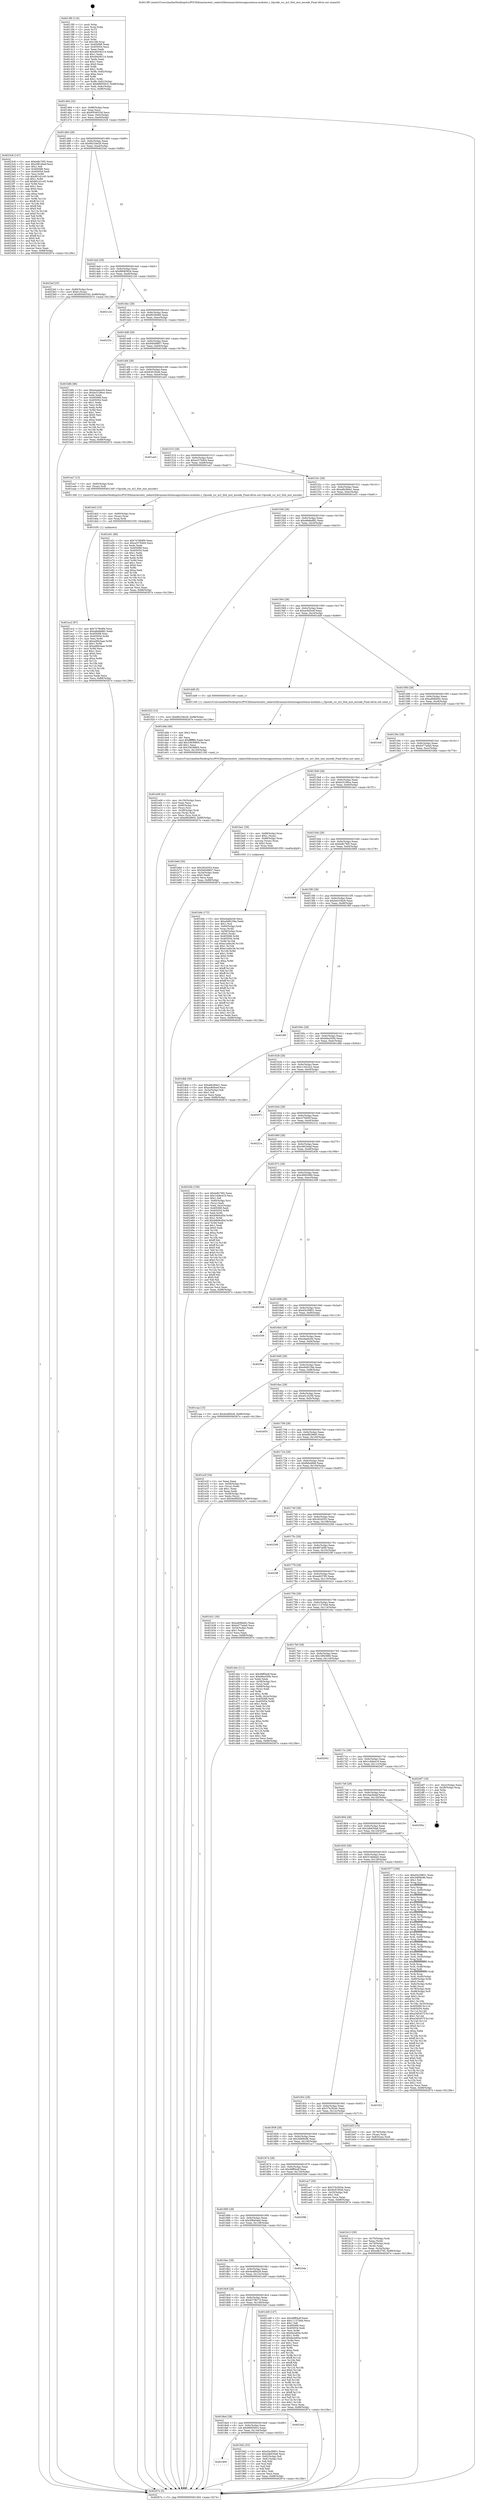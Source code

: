 digraph "0x4013f0" {
  label = "0x4013f0 (/mnt/c/Users/mathe/Desktop/tcc/POCII/binaries/extr_radare2librasmarchxtensagnuxtensa-modules.c_Opcode_rsr_m3_Slot_inst_encode_Final-ollvm.out::main(0))"
  labelloc = "t"
  node[shape=record]

  Entry [label="",width=0.3,height=0.3,shape=circle,fillcolor=black,style=filled]
  "0x401464" [label="{
     0x401464 [32]\l
     | [instrs]\l
     &nbsp;&nbsp;0x401464 \<+6\>: mov -0x88(%rbp),%eax\l
     &nbsp;&nbsp;0x40146a \<+2\>: mov %eax,%ecx\l
     &nbsp;&nbsp;0x40146c \<+6\>: sub $0x8504033d,%ecx\l
     &nbsp;&nbsp;0x401472 \<+6\>: mov %eax,-0x9c(%rbp)\l
     &nbsp;&nbsp;0x401478 \<+6\>: mov %ecx,-0xa0(%rbp)\l
     &nbsp;&nbsp;0x40147e \<+6\>: je 00000000004023c8 \<main+0xfd8\>\l
  }"]
  "0x4023c8" [label="{
     0x4023c8 [147]\l
     | [instrs]\l
     &nbsp;&nbsp;0x4023c8 \<+5\>: mov $0xbdfc76f2,%eax\l
     &nbsp;&nbsp;0x4023cd \<+5\>: mov $0xc681bbaf,%ecx\l
     &nbsp;&nbsp;0x4023d2 \<+2\>: mov $0x1,%dl\l
     &nbsp;&nbsp;0x4023d4 \<+7\>: mov 0x405068,%esi\l
     &nbsp;&nbsp;0x4023db \<+7\>: mov 0x405054,%edi\l
     &nbsp;&nbsp;0x4023e2 \<+3\>: mov %esi,%r8d\l
     &nbsp;&nbsp;0x4023e5 \<+7\>: sub $0x801d1c45,%r8d\l
     &nbsp;&nbsp;0x4023ec \<+4\>: sub $0x1,%r8d\l
     &nbsp;&nbsp;0x4023f0 \<+7\>: add $0x801d1c45,%r8d\l
     &nbsp;&nbsp;0x4023f7 \<+4\>: imul %r8d,%esi\l
     &nbsp;&nbsp;0x4023fb \<+3\>: and $0x1,%esi\l
     &nbsp;&nbsp;0x4023fe \<+3\>: cmp $0x0,%esi\l
     &nbsp;&nbsp;0x402401 \<+4\>: sete %r9b\l
     &nbsp;&nbsp;0x402405 \<+3\>: cmp $0xa,%edi\l
     &nbsp;&nbsp;0x402408 \<+4\>: setl %r10b\l
     &nbsp;&nbsp;0x40240c \<+3\>: mov %r9b,%r11b\l
     &nbsp;&nbsp;0x40240f \<+4\>: xor $0xff,%r11b\l
     &nbsp;&nbsp;0x402413 \<+3\>: mov %r10b,%bl\l
     &nbsp;&nbsp;0x402416 \<+3\>: xor $0xff,%bl\l
     &nbsp;&nbsp;0x402419 \<+3\>: xor $0x0,%dl\l
     &nbsp;&nbsp;0x40241c \<+3\>: mov %r11b,%r14b\l
     &nbsp;&nbsp;0x40241f \<+4\>: and $0x0,%r14b\l
     &nbsp;&nbsp;0x402423 \<+3\>: and %dl,%r9b\l
     &nbsp;&nbsp;0x402426 \<+3\>: mov %bl,%r15b\l
     &nbsp;&nbsp;0x402429 \<+4\>: and $0x0,%r15b\l
     &nbsp;&nbsp;0x40242d \<+3\>: and %dl,%r10b\l
     &nbsp;&nbsp;0x402430 \<+3\>: or %r9b,%r14b\l
     &nbsp;&nbsp;0x402433 \<+3\>: or %r10b,%r15b\l
     &nbsp;&nbsp;0x402436 \<+3\>: xor %r15b,%r14b\l
     &nbsp;&nbsp;0x402439 \<+3\>: or %bl,%r11b\l
     &nbsp;&nbsp;0x40243c \<+4\>: xor $0xff,%r11b\l
     &nbsp;&nbsp;0x402440 \<+3\>: or $0x0,%dl\l
     &nbsp;&nbsp;0x402443 \<+3\>: and %dl,%r11b\l
     &nbsp;&nbsp;0x402446 \<+3\>: or %r11b,%r14b\l
     &nbsp;&nbsp;0x402449 \<+4\>: test $0x1,%r14b\l
     &nbsp;&nbsp;0x40244d \<+3\>: cmovne %ecx,%eax\l
     &nbsp;&nbsp;0x402450 \<+6\>: mov %eax,-0x88(%rbp)\l
     &nbsp;&nbsp;0x402456 \<+5\>: jmp 000000000040267e \<main+0x128e\>\l
  }"]
  "0x401484" [label="{
     0x401484 [28]\l
     | [instrs]\l
     &nbsp;&nbsp;0x401484 \<+5\>: jmp 0000000000401489 \<main+0x99\>\l
     &nbsp;&nbsp;0x401489 \<+6\>: mov -0x9c(%rbp),%eax\l
     &nbsp;&nbsp;0x40148f \<+5\>: sub $0x86234e29,%eax\l
     &nbsp;&nbsp;0x401494 \<+6\>: mov %eax,-0xa4(%rbp)\l
     &nbsp;&nbsp;0x40149a \<+6\>: je 00000000004023af \<main+0xfbf\>\l
  }"]
  Exit [label="",width=0.3,height=0.3,shape=circle,fillcolor=black,style=filled,peripheries=2]
  "0x4023af" [label="{
     0x4023af [25]\l
     | [instrs]\l
     &nbsp;&nbsp;0x4023af \<+4\>: mov -0x80(%rbp),%rax\l
     &nbsp;&nbsp;0x4023b3 \<+6\>: movl $0x0,(%rax)\l
     &nbsp;&nbsp;0x4023b9 \<+10\>: movl $0x8504033d,-0x88(%rbp)\l
     &nbsp;&nbsp;0x4023c3 \<+5\>: jmp 000000000040267e \<main+0x128e\>\l
  }"]
  "0x4014a0" [label="{
     0x4014a0 [28]\l
     | [instrs]\l
     &nbsp;&nbsp;0x4014a0 \<+5\>: jmp 00000000004014a5 \<main+0xb5\>\l
     &nbsp;&nbsp;0x4014a5 \<+6\>: mov -0x9c(%rbp),%eax\l
     &nbsp;&nbsp;0x4014ab \<+5\>: sub $0x89083934,%eax\l
     &nbsp;&nbsp;0x4014b0 \<+6\>: mov %eax,-0xa8(%rbp)\l
     &nbsp;&nbsp;0x4014b6 \<+6\>: je 000000000040212d \<main+0xd3d\>\l
  }"]
  "0x401ec2" [label="{
     0x401ec2 [97]\l
     | [instrs]\l
     &nbsp;&nbsp;0x401ec2 \<+5\>: mov $0x7e76b9f4,%ecx\l
     &nbsp;&nbsp;0x401ec7 \<+5\>: mov $0xa8e8a882,%edx\l
     &nbsp;&nbsp;0x401ecc \<+7\>: mov 0x405068,%esi\l
     &nbsp;&nbsp;0x401ed3 \<+8\>: mov 0x405054,%r8d\l
     &nbsp;&nbsp;0x401edb \<+3\>: mov %esi,%r9d\l
     &nbsp;&nbsp;0x401ede \<+7\>: add $0xad6b3aae,%r9d\l
     &nbsp;&nbsp;0x401ee5 \<+4\>: sub $0x1,%r9d\l
     &nbsp;&nbsp;0x401ee9 \<+7\>: sub $0xad6b3aae,%r9d\l
     &nbsp;&nbsp;0x401ef0 \<+4\>: imul %r9d,%esi\l
     &nbsp;&nbsp;0x401ef4 \<+3\>: and $0x1,%esi\l
     &nbsp;&nbsp;0x401ef7 \<+3\>: cmp $0x0,%esi\l
     &nbsp;&nbsp;0x401efa \<+4\>: sete %r10b\l
     &nbsp;&nbsp;0x401efe \<+4\>: cmp $0xa,%r8d\l
     &nbsp;&nbsp;0x401f02 \<+4\>: setl %r11b\l
     &nbsp;&nbsp;0x401f06 \<+3\>: mov %r10b,%bl\l
     &nbsp;&nbsp;0x401f09 \<+3\>: and %r11b,%bl\l
     &nbsp;&nbsp;0x401f0c \<+3\>: xor %r11b,%r10b\l
     &nbsp;&nbsp;0x401f0f \<+3\>: or %r10b,%bl\l
     &nbsp;&nbsp;0x401f12 \<+3\>: test $0x1,%bl\l
     &nbsp;&nbsp;0x401f15 \<+3\>: cmovne %edx,%ecx\l
     &nbsp;&nbsp;0x401f18 \<+6\>: mov %ecx,-0x88(%rbp)\l
     &nbsp;&nbsp;0x401f1e \<+5\>: jmp 000000000040267e \<main+0x128e\>\l
  }"]
  "0x40212d" [label="{
     0x40212d\l
  }", style=dashed]
  "0x4014bc" [label="{
     0x4014bc [28]\l
     | [instrs]\l
     &nbsp;&nbsp;0x4014bc \<+5\>: jmp 00000000004014c1 \<main+0xd1\>\l
     &nbsp;&nbsp;0x4014c1 \<+6\>: mov -0x9c(%rbp),%eax\l
     &nbsp;&nbsp;0x4014c7 \<+5\>: sub $0x8fc58460,%eax\l
     &nbsp;&nbsp;0x4014cc \<+6\>: mov %eax,-0xac(%rbp)\l
     &nbsp;&nbsp;0x4014d2 \<+6\>: je 000000000040223c \<main+0xe4c\>\l
  }"]
  "0x401eb3" [label="{
     0x401eb3 [15]\l
     | [instrs]\l
     &nbsp;&nbsp;0x401eb3 \<+4\>: mov -0x60(%rbp),%rax\l
     &nbsp;&nbsp;0x401eb7 \<+3\>: mov (%rax),%rax\l
     &nbsp;&nbsp;0x401eba \<+3\>: mov %rax,%rdi\l
     &nbsp;&nbsp;0x401ebd \<+5\>: call 0000000000401030 \<free@plt\>\l
     | [calls]\l
     &nbsp;&nbsp;0x401030 \{1\} (unknown)\l
  }"]
  "0x40223c" [label="{
     0x40223c\l
  }", style=dashed]
  "0x4014d8" [label="{
     0x4014d8 [28]\l
     | [instrs]\l
     &nbsp;&nbsp;0x4014d8 \<+5\>: jmp 00000000004014dd \<main+0xed\>\l
     &nbsp;&nbsp;0x4014dd \<+6\>: mov -0x9c(%rbp),%eax\l
     &nbsp;&nbsp;0x4014e3 \<+5\>: sub $0x94048857,%eax\l
     &nbsp;&nbsp;0x4014e8 \<+6\>: mov %eax,-0xb0(%rbp)\l
     &nbsp;&nbsp;0x4014ee \<+6\>: je 0000000000401b8b \<main+0x79b\>\l
  }"]
  "0x401e06" [label="{
     0x401e06 [41]\l
     | [instrs]\l
     &nbsp;&nbsp;0x401e06 \<+6\>: mov -0x150(%rbp),%ecx\l
     &nbsp;&nbsp;0x401e0c \<+3\>: imul %eax,%ecx\l
     &nbsp;&nbsp;0x401e0f \<+4\>: mov -0x60(%rbp),%rsi\l
     &nbsp;&nbsp;0x401e13 \<+3\>: mov (%rsi),%rsi\l
     &nbsp;&nbsp;0x401e16 \<+4\>: mov -0x58(%rbp),%rdi\l
     &nbsp;&nbsp;0x401e1a \<+3\>: movslq (%rdi),%rdi\l
     &nbsp;&nbsp;0x401e1d \<+3\>: mov %ecx,(%rsi,%rdi,4)\l
     &nbsp;&nbsp;0x401e20 \<+10\>: movl $0xef929665,-0x88(%rbp)\l
     &nbsp;&nbsp;0x401e2a \<+5\>: jmp 000000000040267e \<main+0x128e\>\l
  }"]
  "0x401b8b" [label="{
     0x401b8b [86]\l
     | [instrs]\l
     &nbsp;&nbsp;0x401b8b \<+5\>: mov $0xe4aebc04,%eax\l
     &nbsp;&nbsp;0x401b90 \<+5\>: mov $0xbc5189ce,%ecx\l
     &nbsp;&nbsp;0x401b95 \<+2\>: xor %edx,%edx\l
     &nbsp;&nbsp;0x401b97 \<+7\>: mov 0x405068,%esi\l
     &nbsp;&nbsp;0x401b9e \<+7\>: mov 0x405054,%edi\l
     &nbsp;&nbsp;0x401ba5 \<+3\>: sub $0x1,%edx\l
     &nbsp;&nbsp;0x401ba8 \<+3\>: mov %esi,%r8d\l
     &nbsp;&nbsp;0x401bab \<+3\>: add %edx,%r8d\l
     &nbsp;&nbsp;0x401bae \<+4\>: imul %r8d,%esi\l
     &nbsp;&nbsp;0x401bb2 \<+3\>: and $0x1,%esi\l
     &nbsp;&nbsp;0x401bb5 \<+3\>: cmp $0x0,%esi\l
     &nbsp;&nbsp;0x401bb8 \<+4\>: sete %r9b\l
     &nbsp;&nbsp;0x401bbc \<+3\>: cmp $0xa,%edi\l
     &nbsp;&nbsp;0x401bbf \<+4\>: setl %r10b\l
     &nbsp;&nbsp;0x401bc3 \<+3\>: mov %r9b,%r11b\l
     &nbsp;&nbsp;0x401bc6 \<+3\>: and %r10b,%r11b\l
     &nbsp;&nbsp;0x401bc9 \<+3\>: xor %r10b,%r9b\l
     &nbsp;&nbsp;0x401bcc \<+3\>: or %r9b,%r11b\l
     &nbsp;&nbsp;0x401bcf \<+4\>: test $0x1,%r11b\l
     &nbsp;&nbsp;0x401bd3 \<+3\>: cmovne %ecx,%eax\l
     &nbsp;&nbsp;0x401bd6 \<+6\>: mov %eax,-0x88(%rbp)\l
     &nbsp;&nbsp;0x401bdc \<+5\>: jmp 000000000040267e \<main+0x128e\>\l
  }"]
  "0x4014f4" [label="{
     0x4014f4 [28]\l
     | [instrs]\l
     &nbsp;&nbsp;0x4014f4 \<+5\>: jmp 00000000004014f9 \<main+0x109\>\l
     &nbsp;&nbsp;0x4014f9 \<+6\>: mov -0x9c(%rbp),%eax\l
     &nbsp;&nbsp;0x4014ff \<+5\>: sub $0x9c8195e6,%eax\l
     &nbsp;&nbsp;0x401504 \<+6\>: mov %eax,-0xb4(%rbp)\l
     &nbsp;&nbsp;0x40150a \<+6\>: je 0000000000401ae5 \<main+0x6f5\>\l
  }"]
  "0x401dde" [label="{
     0x401dde [40]\l
     | [instrs]\l
     &nbsp;&nbsp;0x401dde \<+5\>: mov $0x2,%ecx\l
     &nbsp;&nbsp;0x401de3 \<+1\>: cltd\l
     &nbsp;&nbsp;0x401de4 \<+2\>: idiv %ecx\l
     &nbsp;&nbsp;0x401de6 \<+6\>: imul $0xfffffffe,%edx,%ecx\l
     &nbsp;&nbsp;0x401dec \<+6\>: add $0x33636805,%ecx\l
     &nbsp;&nbsp;0x401df2 \<+3\>: add $0x1,%ecx\l
     &nbsp;&nbsp;0x401df5 \<+6\>: sub $0x33636805,%ecx\l
     &nbsp;&nbsp;0x401dfb \<+6\>: mov %ecx,-0x150(%rbp)\l
     &nbsp;&nbsp;0x401e01 \<+5\>: call 0000000000401160 \<next_i\>\l
     | [calls]\l
     &nbsp;&nbsp;0x401160 \{1\} (/mnt/c/Users/mathe/Desktop/tcc/POCII/binaries/extr_radare2librasmarchxtensagnuxtensa-modules.c_Opcode_rsr_m3_Slot_inst_encode_Final-ollvm.out::next_i)\l
  }"]
  "0x401ae5" [label="{
     0x401ae5\l
  }", style=dashed]
  "0x401510" [label="{
     0x401510 [28]\l
     | [instrs]\l
     &nbsp;&nbsp;0x401510 \<+5\>: jmp 0000000000401515 \<main+0x125\>\l
     &nbsp;&nbsp;0x401515 \<+6\>: mov -0x9c(%rbp),%eax\l
     &nbsp;&nbsp;0x40151b \<+5\>: sub $0xa2576404,%eax\l
     &nbsp;&nbsp;0x401520 \<+6\>: mov %eax,-0xb8(%rbp)\l
     &nbsp;&nbsp;0x401526 \<+6\>: je 0000000000401ea7 \<main+0xab7\>\l
  }"]
  "0x401bfe" [label="{
     0x401bfe [172]\l
     | [instrs]\l
     &nbsp;&nbsp;0x401bfe \<+5\>: mov $0xe4aebc04,%ecx\l
     &nbsp;&nbsp;0x401c03 \<+5\>: mov $0xe9d9159a,%edx\l
     &nbsp;&nbsp;0x401c08 \<+3\>: mov $0x1,%sil\l
     &nbsp;&nbsp;0x401c0b \<+4\>: mov -0x60(%rbp),%rdi\l
     &nbsp;&nbsp;0x401c0f \<+3\>: mov %rax,(%rdi)\l
     &nbsp;&nbsp;0x401c12 \<+4\>: mov -0x58(%rbp),%rax\l
     &nbsp;&nbsp;0x401c16 \<+6\>: movl $0x0,(%rax)\l
     &nbsp;&nbsp;0x401c1c \<+8\>: mov 0x405068,%r8d\l
     &nbsp;&nbsp;0x401c24 \<+8\>: mov 0x405054,%r9d\l
     &nbsp;&nbsp;0x401c2c \<+3\>: mov %r8d,%r10d\l
     &nbsp;&nbsp;0x401c2f \<+7\>: sub $0xe1a4bc36,%r10d\l
     &nbsp;&nbsp;0x401c36 \<+4\>: sub $0x1,%r10d\l
     &nbsp;&nbsp;0x401c3a \<+7\>: add $0xe1a4bc36,%r10d\l
     &nbsp;&nbsp;0x401c41 \<+4\>: imul %r10d,%r8d\l
     &nbsp;&nbsp;0x401c45 \<+4\>: and $0x1,%r8d\l
     &nbsp;&nbsp;0x401c49 \<+4\>: cmp $0x0,%r8d\l
     &nbsp;&nbsp;0x401c4d \<+4\>: sete %r11b\l
     &nbsp;&nbsp;0x401c51 \<+4\>: cmp $0xa,%r9d\l
     &nbsp;&nbsp;0x401c55 \<+3\>: setl %bl\l
     &nbsp;&nbsp;0x401c58 \<+3\>: mov %r11b,%r14b\l
     &nbsp;&nbsp;0x401c5b \<+4\>: xor $0xff,%r14b\l
     &nbsp;&nbsp;0x401c5f \<+3\>: mov %bl,%r15b\l
     &nbsp;&nbsp;0x401c62 \<+4\>: xor $0xff,%r15b\l
     &nbsp;&nbsp;0x401c66 \<+4\>: xor $0x1,%sil\l
     &nbsp;&nbsp;0x401c6a \<+3\>: mov %r14b,%r12b\l
     &nbsp;&nbsp;0x401c6d \<+4\>: and $0xff,%r12b\l
     &nbsp;&nbsp;0x401c71 \<+3\>: and %sil,%r11b\l
     &nbsp;&nbsp;0x401c74 \<+3\>: mov %r15b,%r13b\l
     &nbsp;&nbsp;0x401c77 \<+4\>: and $0xff,%r13b\l
     &nbsp;&nbsp;0x401c7b \<+3\>: and %sil,%bl\l
     &nbsp;&nbsp;0x401c7e \<+3\>: or %r11b,%r12b\l
     &nbsp;&nbsp;0x401c81 \<+3\>: or %bl,%r13b\l
     &nbsp;&nbsp;0x401c84 \<+3\>: xor %r13b,%r12b\l
     &nbsp;&nbsp;0x401c87 \<+3\>: or %r15b,%r14b\l
     &nbsp;&nbsp;0x401c8a \<+4\>: xor $0xff,%r14b\l
     &nbsp;&nbsp;0x401c8e \<+4\>: or $0x1,%sil\l
     &nbsp;&nbsp;0x401c92 \<+3\>: and %sil,%r14b\l
     &nbsp;&nbsp;0x401c95 \<+3\>: or %r14b,%r12b\l
     &nbsp;&nbsp;0x401c98 \<+4\>: test $0x1,%r12b\l
     &nbsp;&nbsp;0x401c9c \<+3\>: cmovne %edx,%ecx\l
     &nbsp;&nbsp;0x401c9f \<+6\>: mov %ecx,-0x88(%rbp)\l
     &nbsp;&nbsp;0x401ca5 \<+5\>: jmp 000000000040267e \<main+0x128e\>\l
  }"]
  "0x401ea7" [label="{
     0x401ea7 [12]\l
     | [instrs]\l
     &nbsp;&nbsp;0x401ea7 \<+4\>: mov -0x60(%rbp),%rax\l
     &nbsp;&nbsp;0x401eab \<+3\>: mov (%rax),%rdi\l
     &nbsp;&nbsp;0x401eae \<+5\>: call 00000000004013d0 \<Opcode_rsr_m3_Slot_inst_encode\>\l
     | [calls]\l
     &nbsp;&nbsp;0x4013d0 \{1\} (/mnt/c/Users/mathe/Desktop/tcc/POCII/binaries/extr_radare2librasmarchxtensagnuxtensa-modules.c_Opcode_rsr_m3_Slot_inst_encode_Final-ollvm.out::Opcode_rsr_m3_Slot_inst_encode)\l
  }"]
  "0x40152c" [label="{
     0x40152c [28]\l
     | [instrs]\l
     &nbsp;&nbsp;0x40152c \<+5\>: jmp 0000000000401531 \<main+0x141\>\l
     &nbsp;&nbsp;0x401531 \<+6\>: mov -0x9c(%rbp),%eax\l
     &nbsp;&nbsp;0x401537 \<+5\>: sub $0xa6b384e1,%eax\l
     &nbsp;&nbsp;0x40153c \<+6\>: mov %eax,-0xbc(%rbp)\l
     &nbsp;&nbsp;0x401542 \<+6\>: je 0000000000401e51 \<main+0xa61\>\l
  }"]
  "0x401b13" [label="{
     0x401b13 [30]\l
     | [instrs]\l
     &nbsp;&nbsp;0x401b13 \<+4\>: mov -0x70(%rbp),%rdi\l
     &nbsp;&nbsp;0x401b17 \<+2\>: mov %eax,(%rdi)\l
     &nbsp;&nbsp;0x401b19 \<+4\>: mov -0x70(%rbp),%rdi\l
     &nbsp;&nbsp;0x401b1d \<+2\>: mov (%rdi),%eax\l
     &nbsp;&nbsp;0x401b1f \<+3\>: mov %eax,-0x34(%rbp)\l
     &nbsp;&nbsp;0x401b22 \<+10\>: movl $0xed63795,-0x88(%rbp)\l
     &nbsp;&nbsp;0x401b2c \<+5\>: jmp 000000000040267e \<main+0x128e\>\l
  }"]
  "0x401e51" [label="{
     0x401e51 [86]\l
     | [instrs]\l
     &nbsp;&nbsp;0x401e51 \<+5\>: mov $0x7e76b9f4,%eax\l
     &nbsp;&nbsp;0x401e56 \<+5\>: mov $0xa2576404,%ecx\l
     &nbsp;&nbsp;0x401e5b \<+2\>: xor %edx,%edx\l
     &nbsp;&nbsp;0x401e5d \<+7\>: mov 0x405068,%esi\l
     &nbsp;&nbsp;0x401e64 \<+7\>: mov 0x405054,%edi\l
     &nbsp;&nbsp;0x401e6b \<+3\>: sub $0x1,%edx\l
     &nbsp;&nbsp;0x401e6e \<+3\>: mov %esi,%r8d\l
     &nbsp;&nbsp;0x401e71 \<+3\>: add %edx,%r8d\l
     &nbsp;&nbsp;0x401e74 \<+4\>: imul %r8d,%esi\l
     &nbsp;&nbsp;0x401e78 \<+3\>: and $0x1,%esi\l
     &nbsp;&nbsp;0x401e7b \<+3\>: cmp $0x0,%esi\l
     &nbsp;&nbsp;0x401e7e \<+4\>: sete %r9b\l
     &nbsp;&nbsp;0x401e82 \<+3\>: cmp $0xa,%edi\l
     &nbsp;&nbsp;0x401e85 \<+4\>: setl %r10b\l
     &nbsp;&nbsp;0x401e89 \<+3\>: mov %r9b,%r11b\l
     &nbsp;&nbsp;0x401e8c \<+3\>: and %r10b,%r11b\l
     &nbsp;&nbsp;0x401e8f \<+3\>: xor %r10b,%r9b\l
     &nbsp;&nbsp;0x401e92 \<+3\>: or %r9b,%r11b\l
     &nbsp;&nbsp;0x401e95 \<+4\>: test $0x1,%r11b\l
     &nbsp;&nbsp;0x401e99 \<+3\>: cmovne %ecx,%eax\l
     &nbsp;&nbsp;0x401e9c \<+6\>: mov %eax,-0x88(%rbp)\l
     &nbsp;&nbsp;0x401ea2 \<+5\>: jmp 000000000040267e \<main+0x128e\>\l
  }"]
  "0x401548" [label="{
     0x401548 [28]\l
     | [instrs]\l
     &nbsp;&nbsp;0x401548 \<+5\>: jmp 000000000040154d \<main+0x15d\>\l
     &nbsp;&nbsp;0x40154d \<+6\>: mov -0x9c(%rbp),%eax\l
     &nbsp;&nbsp;0x401553 \<+5\>: sub $0xa8e8a882,%eax\l
     &nbsp;&nbsp;0x401558 \<+6\>: mov %eax,-0xc0(%rbp)\l
     &nbsp;&nbsp;0x40155e \<+6\>: je 0000000000401f23 \<main+0xb33\>\l
  }"]
  "0x4013f0" [label="{
     0x4013f0 [116]\l
     | [instrs]\l
     &nbsp;&nbsp;0x4013f0 \<+1\>: push %rbp\l
     &nbsp;&nbsp;0x4013f1 \<+3\>: mov %rsp,%rbp\l
     &nbsp;&nbsp;0x4013f4 \<+2\>: push %r15\l
     &nbsp;&nbsp;0x4013f6 \<+2\>: push %r14\l
     &nbsp;&nbsp;0x4013f8 \<+2\>: push %r13\l
     &nbsp;&nbsp;0x4013fa \<+2\>: push %r12\l
     &nbsp;&nbsp;0x4013fc \<+1\>: push %rbx\l
     &nbsp;&nbsp;0x4013fd \<+7\>: sub $0x168,%rsp\l
     &nbsp;&nbsp;0x401404 \<+7\>: mov 0x405068,%eax\l
     &nbsp;&nbsp;0x40140b \<+7\>: mov 0x405054,%ecx\l
     &nbsp;&nbsp;0x401412 \<+2\>: mov %eax,%edx\l
     &nbsp;&nbsp;0x401414 \<+6\>: add $0x49436214,%edx\l
     &nbsp;&nbsp;0x40141a \<+3\>: sub $0x1,%edx\l
     &nbsp;&nbsp;0x40141d \<+6\>: sub $0x49436214,%edx\l
     &nbsp;&nbsp;0x401423 \<+3\>: imul %edx,%eax\l
     &nbsp;&nbsp;0x401426 \<+3\>: and $0x1,%eax\l
     &nbsp;&nbsp;0x401429 \<+3\>: cmp $0x0,%eax\l
     &nbsp;&nbsp;0x40142c \<+4\>: sete %r8b\l
     &nbsp;&nbsp;0x401430 \<+4\>: and $0x1,%r8b\l
     &nbsp;&nbsp;0x401434 \<+7\>: mov %r8b,-0x82(%rbp)\l
     &nbsp;&nbsp;0x40143b \<+3\>: cmp $0xa,%ecx\l
     &nbsp;&nbsp;0x40143e \<+4\>: setl %r8b\l
     &nbsp;&nbsp;0x401442 \<+4\>: and $0x1,%r8b\l
     &nbsp;&nbsp;0x401446 \<+7\>: mov %r8b,-0x81(%rbp)\l
     &nbsp;&nbsp;0x40144d \<+10\>: movl $0x689500c5,-0x88(%rbp)\l
     &nbsp;&nbsp;0x401457 \<+6\>: mov %edi,-0x8c(%rbp)\l
     &nbsp;&nbsp;0x40145d \<+7\>: mov %rsi,-0x98(%rbp)\l
  }"]
  "0x401f23" [label="{
     0x401f23 [15]\l
     | [instrs]\l
     &nbsp;&nbsp;0x401f23 \<+10\>: movl $0x86234e29,-0x88(%rbp)\l
     &nbsp;&nbsp;0x401f2d \<+5\>: jmp 000000000040267e \<main+0x128e\>\l
  }"]
  "0x401564" [label="{
     0x401564 [28]\l
     | [instrs]\l
     &nbsp;&nbsp;0x401564 \<+5\>: jmp 0000000000401569 \<main+0x179\>\l
     &nbsp;&nbsp;0x401569 \<+6\>: mov -0x9c(%rbp),%eax\l
     &nbsp;&nbsp;0x40156f \<+5\>: sub $0xac8d5eef,%eax\l
     &nbsp;&nbsp;0x401574 \<+6\>: mov %eax,-0xc4(%rbp)\l
     &nbsp;&nbsp;0x40157a \<+6\>: je 0000000000401dd9 \<main+0x9e9\>\l
  }"]
  "0x40267e" [label="{
     0x40267e [5]\l
     | [instrs]\l
     &nbsp;&nbsp;0x40267e \<+5\>: jmp 0000000000401464 \<main+0x74\>\l
  }"]
  "0x401dd9" [label="{
     0x401dd9 [5]\l
     | [instrs]\l
     &nbsp;&nbsp;0x401dd9 \<+5\>: call 0000000000401160 \<next_i\>\l
     | [calls]\l
     &nbsp;&nbsp;0x401160 \{1\} (/mnt/c/Users/mathe/Desktop/tcc/POCII/binaries/extr_radare2librasmarchxtensagnuxtensa-modules.c_Opcode_rsr_m3_Slot_inst_encode_Final-ollvm.out::next_i)\l
  }"]
  "0x401580" [label="{
     0x401580 [28]\l
     | [instrs]\l
     &nbsp;&nbsp;0x401580 \<+5\>: jmp 0000000000401585 \<main+0x195\>\l
     &nbsp;&nbsp;0x401585 \<+6\>: mov -0x9c(%rbp),%eax\l
     &nbsp;&nbsp;0x40158b \<+5\>: sub $0xad06bb0c,%eax\l
     &nbsp;&nbsp;0x401590 \<+6\>: mov %eax,-0xc8(%rbp)\l
     &nbsp;&nbsp;0x401596 \<+6\>: je 0000000000401b4f \<main+0x75f\>\l
  }"]
  "0x401900" [label="{
     0x401900\l
  }", style=dashed]
  "0x401b4f" [label="{
     0x401b4f\l
  }", style=dashed]
  "0x40159c" [label="{
     0x40159c [28]\l
     | [instrs]\l
     &nbsp;&nbsp;0x40159c \<+5\>: jmp 00000000004015a1 \<main+0x1b1\>\l
     &nbsp;&nbsp;0x4015a1 \<+6\>: mov -0x9c(%rbp),%eax\l
     &nbsp;&nbsp;0x4015a7 \<+5\>: sub $0xb477ada5,%eax\l
     &nbsp;&nbsp;0x4015ac \<+6\>: mov %eax,-0xcc(%rbp)\l
     &nbsp;&nbsp;0x4015b2 \<+6\>: je 0000000000401b6d \<main+0x77d\>\l
  }"]
  "0x401942" [label="{
     0x401942 [53]\l
     | [instrs]\l
     &nbsp;&nbsp;0x401942 \<+5\>: mov $0xd3e39851,%eax\l
     &nbsp;&nbsp;0x401947 \<+5\>: mov $0x2db630a8,%ecx\l
     &nbsp;&nbsp;0x40194c \<+6\>: mov -0x82(%rbp),%dl\l
     &nbsp;&nbsp;0x401952 \<+7\>: mov -0x81(%rbp),%sil\l
     &nbsp;&nbsp;0x401959 \<+3\>: mov %dl,%dil\l
     &nbsp;&nbsp;0x40195c \<+3\>: and %sil,%dil\l
     &nbsp;&nbsp;0x40195f \<+3\>: xor %sil,%dl\l
     &nbsp;&nbsp;0x401962 \<+3\>: or %dl,%dil\l
     &nbsp;&nbsp;0x401965 \<+4\>: test $0x1,%dil\l
     &nbsp;&nbsp;0x401969 \<+3\>: cmovne %ecx,%eax\l
     &nbsp;&nbsp;0x40196c \<+6\>: mov %eax,-0x88(%rbp)\l
     &nbsp;&nbsp;0x401972 \<+5\>: jmp 000000000040267e \<main+0x128e\>\l
  }"]
  "0x401b6d" [label="{
     0x401b6d [30]\l
     | [instrs]\l
     &nbsp;&nbsp;0x401b6d \<+5\>: mov $0x262d353,%eax\l
     &nbsp;&nbsp;0x401b72 \<+5\>: mov $0x94048857,%ecx\l
     &nbsp;&nbsp;0x401b77 \<+3\>: mov -0x34(%rbp),%edx\l
     &nbsp;&nbsp;0x401b7a \<+3\>: cmp $0x0,%edx\l
     &nbsp;&nbsp;0x401b7d \<+3\>: cmove %ecx,%eax\l
     &nbsp;&nbsp;0x401b80 \<+6\>: mov %eax,-0x88(%rbp)\l
     &nbsp;&nbsp;0x401b86 \<+5\>: jmp 000000000040267e \<main+0x128e\>\l
  }"]
  "0x4015b8" [label="{
     0x4015b8 [28]\l
     | [instrs]\l
     &nbsp;&nbsp;0x4015b8 \<+5\>: jmp 00000000004015bd \<main+0x1cd\>\l
     &nbsp;&nbsp;0x4015bd \<+6\>: mov -0x9c(%rbp),%eax\l
     &nbsp;&nbsp;0x4015c3 \<+5\>: sub $0xbc5189ce,%eax\l
     &nbsp;&nbsp;0x4015c8 \<+6\>: mov %eax,-0xd0(%rbp)\l
     &nbsp;&nbsp;0x4015ce \<+6\>: je 0000000000401be1 \<main+0x7f1\>\l
  }"]
  "0x4018e4" [label="{
     0x4018e4 [28]\l
     | [instrs]\l
     &nbsp;&nbsp;0x4018e4 \<+5\>: jmp 00000000004018e9 \<main+0x4f9\>\l
     &nbsp;&nbsp;0x4018e9 \<+6\>: mov -0x9c(%rbp),%eax\l
     &nbsp;&nbsp;0x4018ef \<+5\>: sub $0x689500c5,%eax\l
     &nbsp;&nbsp;0x4018f4 \<+6\>: mov %eax,-0x144(%rbp)\l
     &nbsp;&nbsp;0x4018fa \<+6\>: je 0000000000401942 \<main+0x552\>\l
  }"]
  "0x401be1" [label="{
     0x401be1 [29]\l
     | [instrs]\l
     &nbsp;&nbsp;0x401be1 \<+4\>: mov -0x68(%rbp),%rax\l
     &nbsp;&nbsp;0x401be5 \<+6\>: movl $0x1,(%rax)\l
     &nbsp;&nbsp;0x401beb \<+4\>: mov -0x68(%rbp),%rax\l
     &nbsp;&nbsp;0x401bef \<+3\>: movslq (%rax),%rax\l
     &nbsp;&nbsp;0x401bf2 \<+4\>: shl $0x2,%rax\l
     &nbsp;&nbsp;0x401bf6 \<+3\>: mov %rax,%rdi\l
     &nbsp;&nbsp;0x401bf9 \<+5\>: call 0000000000401050 \<malloc@plt\>\l
     | [calls]\l
     &nbsp;&nbsp;0x401050 \{1\} (unknown)\l
  }"]
  "0x4015d4" [label="{
     0x4015d4 [28]\l
     | [instrs]\l
     &nbsp;&nbsp;0x4015d4 \<+5\>: jmp 00000000004015d9 \<main+0x1e9\>\l
     &nbsp;&nbsp;0x4015d9 \<+6\>: mov -0x9c(%rbp),%eax\l
     &nbsp;&nbsp;0x4015df \<+5\>: sub $0xbdfc76f2,%eax\l
     &nbsp;&nbsp;0x4015e4 \<+6\>: mov %eax,-0xd4(%rbp)\l
     &nbsp;&nbsp;0x4015ea \<+6\>: je 0000000000402669 \<main+0x1279\>\l
  }"]
  "0x4023a0" [label="{
     0x4023a0\l
  }", style=dashed]
  "0x402669" [label="{
     0x402669\l
  }", style=dashed]
  "0x4015f0" [label="{
     0x4015f0 [28]\l
     | [instrs]\l
     &nbsp;&nbsp;0x4015f0 \<+5\>: jmp 00000000004015f5 \<main+0x205\>\l
     &nbsp;&nbsp;0x4015f5 \<+6\>: mov -0x9c(%rbp),%eax\l
     &nbsp;&nbsp;0x4015fb \<+5\>: sub $0xbe010bc6,%eax\l
     &nbsp;&nbsp;0x401600 \<+6\>: mov %eax,-0xd8(%rbp)\l
     &nbsp;&nbsp;0x401606 \<+6\>: je 0000000000401f6f \<main+0xb7f\>\l
  }"]
  "0x4018c8" [label="{
     0x4018c8 [28]\l
     | [instrs]\l
     &nbsp;&nbsp;0x4018c8 \<+5\>: jmp 00000000004018cd \<main+0x4dd\>\l
     &nbsp;&nbsp;0x4018cd \<+6\>: mov -0x9c(%rbp),%eax\l
     &nbsp;&nbsp;0x4018d3 \<+5\>: sub $0x6279b71f,%eax\l
     &nbsp;&nbsp;0x4018d8 \<+6\>: mov %eax,-0x140(%rbp)\l
     &nbsp;&nbsp;0x4018de \<+6\>: je 00000000004023a0 \<main+0xfb0\>\l
  }"]
  "0x401f6f" [label="{
     0x401f6f\l
  }", style=dashed]
  "0x40160c" [label="{
     0x40160c [28]\l
     | [instrs]\l
     &nbsp;&nbsp;0x40160c \<+5\>: jmp 0000000000401611 \<main+0x221\>\l
     &nbsp;&nbsp;0x401611 \<+6\>: mov -0x9c(%rbp),%eax\l
     &nbsp;&nbsp;0x401617 \<+5\>: sub $0xbfea350b,%eax\l
     &nbsp;&nbsp;0x40161c \<+6\>: mov %eax,-0xdc(%rbp)\l
     &nbsp;&nbsp;0x401622 \<+6\>: je 0000000000401dbb \<main+0x9cb\>\l
  }"]
  "0x401cb9" [label="{
     0x401cb9 [147]\l
     | [instrs]\l
     &nbsp;&nbsp;0x401cb9 \<+5\>: mov $0x48ff3e4f,%eax\l
     &nbsp;&nbsp;0x401cbe \<+5\>: mov $0x11137bdd,%ecx\l
     &nbsp;&nbsp;0x401cc3 \<+2\>: mov $0x1,%dl\l
     &nbsp;&nbsp;0x401cc5 \<+7\>: mov 0x405068,%esi\l
     &nbsp;&nbsp;0x401ccc \<+7\>: mov 0x405054,%edi\l
     &nbsp;&nbsp;0x401cd3 \<+3\>: mov %esi,%r8d\l
     &nbsp;&nbsp;0x401cd6 \<+7\>: sub $0x6e2e83a,%r8d\l
     &nbsp;&nbsp;0x401cdd \<+4\>: sub $0x1,%r8d\l
     &nbsp;&nbsp;0x401ce1 \<+7\>: add $0x6e2e83a,%r8d\l
     &nbsp;&nbsp;0x401ce8 \<+4\>: imul %r8d,%esi\l
     &nbsp;&nbsp;0x401cec \<+3\>: and $0x1,%esi\l
     &nbsp;&nbsp;0x401cef \<+3\>: cmp $0x0,%esi\l
     &nbsp;&nbsp;0x401cf2 \<+4\>: sete %r9b\l
     &nbsp;&nbsp;0x401cf6 \<+3\>: cmp $0xa,%edi\l
     &nbsp;&nbsp;0x401cf9 \<+4\>: setl %r10b\l
     &nbsp;&nbsp;0x401cfd \<+3\>: mov %r9b,%r11b\l
     &nbsp;&nbsp;0x401d00 \<+4\>: xor $0xff,%r11b\l
     &nbsp;&nbsp;0x401d04 \<+3\>: mov %r10b,%bl\l
     &nbsp;&nbsp;0x401d07 \<+3\>: xor $0xff,%bl\l
     &nbsp;&nbsp;0x401d0a \<+3\>: xor $0x0,%dl\l
     &nbsp;&nbsp;0x401d0d \<+3\>: mov %r11b,%r14b\l
     &nbsp;&nbsp;0x401d10 \<+4\>: and $0x0,%r14b\l
     &nbsp;&nbsp;0x401d14 \<+3\>: and %dl,%r9b\l
     &nbsp;&nbsp;0x401d17 \<+3\>: mov %bl,%r15b\l
     &nbsp;&nbsp;0x401d1a \<+4\>: and $0x0,%r15b\l
     &nbsp;&nbsp;0x401d1e \<+3\>: and %dl,%r10b\l
     &nbsp;&nbsp;0x401d21 \<+3\>: or %r9b,%r14b\l
     &nbsp;&nbsp;0x401d24 \<+3\>: or %r10b,%r15b\l
     &nbsp;&nbsp;0x401d27 \<+3\>: xor %r15b,%r14b\l
     &nbsp;&nbsp;0x401d2a \<+3\>: or %bl,%r11b\l
     &nbsp;&nbsp;0x401d2d \<+4\>: xor $0xff,%r11b\l
     &nbsp;&nbsp;0x401d31 \<+3\>: or $0x0,%dl\l
     &nbsp;&nbsp;0x401d34 \<+3\>: and %dl,%r11b\l
     &nbsp;&nbsp;0x401d37 \<+3\>: or %r11b,%r14b\l
     &nbsp;&nbsp;0x401d3a \<+4\>: test $0x1,%r14b\l
     &nbsp;&nbsp;0x401d3e \<+3\>: cmovne %ecx,%eax\l
     &nbsp;&nbsp;0x401d41 \<+6\>: mov %eax,-0x88(%rbp)\l
     &nbsp;&nbsp;0x401d47 \<+5\>: jmp 000000000040267e \<main+0x128e\>\l
  }"]
  "0x401dbb" [label="{
     0x401dbb [30]\l
     | [instrs]\l
     &nbsp;&nbsp;0x401dbb \<+5\>: mov $0xa6b384e1,%eax\l
     &nbsp;&nbsp;0x401dc0 \<+5\>: mov $0xac8d5eef,%ecx\l
     &nbsp;&nbsp;0x401dc5 \<+3\>: mov -0x2e(%rbp),%dl\l
     &nbsp;&nbsp;0x401dc8 \<+3\>: test $0x1,%dl\l
     &nbsp;&nbsp;0x401dcb \<+3\>: cmovne %ecx,%eax\l
     &nbsp;&nbsp;0x401dce \<+6\>: mov %eax,-0x88(%rbp)\l
     &nbsp;&nbsp;0x401dd4 \<+5\>: jmp 000000000040267e \<main+0x128e\>\l
  }"]
  "0x401628" [label="{
     0x401628 [28]\l
     | [instrs]\l
     &nbsp;&nbsp;0x401628 \<+5\>: jmp 000000000040162d \<main+0x23d\>\l
     &nbsp;&nbsp;0x40162d \<+6\>: mov -0x9c(%rbp),%eax\l
     &nbsp;&nbsp;0x401633 \<+5\>: sub $0xc13422e2,%eax\l
     &nbsp;&nbsp;0x401638 \<+6\>: mov %eax,-0xe0(%rbp)\l
     &nbsp;&nbsp;0x40163e \<+6\>: je 000000000040207c \<main+0xc8c\>\l
  }"]
  "0x4018ac" [label="{
     0x4018ac [28]\l
     | [instrs]\l
     &nbsp;&nbsp;0x4018ac \<+5\>: jmp 00000000004018b1 \<main+0x4c1\>\l
     &nbsp;&nbsp;0x4018b1 \<+6\>: mov -0x9c(%rbp),%eax\l
     &nbsp;&nbsp;0x4018b7 \<+5\>: sub $0x4e4f0d28,%eax\l
     &nbsp;&nbsp;0x4018bc \<+6\>: mov %eax,-0x13c(%rbp)\l
     &nbsp;&nbsp;0x4018c2 \<+6\>: je 0000000000401cb9 \<main+0x8c9\>\l
  }"]
  "0x40207c" [label="{
     0x40207c\l
  }", style=dashed]
  "0x401644" [label="{
     0x401644 [28]\l
     | [instrs]\l
     &nbsp;&nbsp;0x401644 \<+5\>: jmp 0000000000401649 \<main+0x259\>\l
     &nbsp;&nbsp;0x401649 \<+6\>: mov -0x9c(%rbp),%eax\l
     &nbsp;&nbsp;0x40164f \<+5\>: sub $0xc5794f2f,%eax\l
     &nbsp;&nbsp;0x401654 \<+6\>: mov %eax,-0xe4(%rbp)\l
     &nbsp;&nbsp;0x40165a \<+6\>: je 000000000040221a \<main+0xe2a\>\l
  }"]
  "0x4025da" [label="{
     0x4025da\l
  }", style=dashed]
  "0x40221a" [label="{
     0x40221a\l
  }", style=dashed]
  "0x401660" [label="{
     0x401660 [28]\l
     | [instrs]\l
     &nbsp;&nbsp;0x401660 \<+5\>: jmp 0000000000401665 \<main+0x275\>\l
     &nbsp;&nbsp;0x401665 \<+6\>: mov -0x9c(%rbp),%eax\l
     &nbsp;&nbsp;0x40166b \<+5\>: sub $0xc681bbaf,%eax\l
     &nbsp;&nbsp;0x401670 \<+6\>: mov %eax,-0xe8(%rbp)\l
     &nbsp;&nbsp;0x401676 \<+6\>: je 000000000040245b \<main+0x106b\>\l
  }"]
  "0x401890" [label="{
     0x401890 [28]\l
     | [instrs]\l
     &nbsp;&nbsp;0x401890 \<+5\>: jmp 0000000000401895 \<main+0x4a5\>\l
     &nbsp;&nbsp;0x401895 \<+6\>: mov -0x9c(%rbp),%eax\l
     &nbsp;&nbsp;0x40189b \<+5\>: sub $0x49fa04ed,%eax\l
     &nbsp;&nbsp;0x4018a0 \<+6\>: mov %eax,-0x138(%rbp)\l
     &nbsp;&nbsp;0x4018a6 \<+6\>: je 00000000004025da \<main+0x11ea\>\l
  }"]
  "0x40245b" [label="{
     0x40245b [156]\l
     | [instrs]\l
     &nbsp;&nbsp;0x40245b \<+5\>: mov $0xbdfc76f2,%eax\l
     &nbsp;&nbsp;0x402460 \<+5\>: mov $0x1cb9e419,%ecx\l
     &nbsp;&nbsp;0x402465 \<+2\>: mov $0x1,%dl\l
     &nbsp;&nbsp;0x402467 \<+4\>: mov -0x80(%rbp),%rsi\l
     &nbsp;&nbsp;0x40246b \<+2\>: mov (%rsi),%edi\l
     &nbsp;&nbsp;0x40246d \<+3\>: mov %edi,-0x2c(%rbp)\l
     &nbsp;&nbsp;0x402470 \<+7\>: mov 0x405068,%edi\l
     &nbsp;&nbsp;0x402477 \<+8\>: mov 0x405054,%r8d\l
     &nbsp;&nbsp;0x40247f \<+3\>: mov %edi,%r9d\l
     &nbsp;&nbsp;0x402482 \<+7\>: sub $0xb9b9cd5d,%r9d\l
     &nbsp;&nbsp;0x402489 \<+4\>: sub $0x1,%r9d\l
     &nbsp;&nbsp;0x40248d \<+7\>: add $0xb9b9cd5d,%r9d\l
     &nbsp;&nbsp;0x402494 \<+4\>: imul %r9d,%edi\l
     &nbsp;&nbsp;0x402498 \<+3\>: and $0x1,%edi\l
     &nbsp;&nbsp;0x40249b \<+3\>: cmp $0x0,%edi\l
     &nbsp;&nbsp;0x40249e \<+4\>: sete %r10b\l
     &nbsp;&nbsp;0x4024a2 \<+4\>: cmp $0xa,%r8d\l
     &nbsp;&nbsp;0x4024a6 \<+4\>: setl %r11b\l
     &nbsp;&nbsp;0x4024aa \<+3\>: mov %r10b,%bl\l
     &nbsp;&nbsp;0x4024ad \<+3\>: xor $0xff,%bl\l
     &nbsp;&nbsp;0x4024b0 \<+3\>: mov %r11b,%r14b\l
     &nbsp;&nbsp;0x4024b3 \<+4\>: xor $0xff,%r14b\l
     &nbsp;&nbsp;0x4024b7 \<+3\>: xor $0x0,%dl\l
     &nbsp;&nbsp;0x4024ba \<+3\>: mov %bl,%r15b\l
     &nbsp;&nbsp;0x4024bd \<+4\>: and $0x0,%r15b\l
     &nbsp;&nbsp;0x4024c1 \<+3\>: and %dl,%r10b\l
     &nbsp;&nbsp;0x4024c4 \<+3\>: mov %r14b,%r12b\l
     &nbsp;&nbsp;0x4024c7 \<+4\>: and $0x0,%r12b\l
     &nbsp;&nbsp;0x4024cb \<+3\>: and %dl,%r11b\l
     &nbsp;&nbsp;0x4024ce \<+3\>: or %r10b,%r15b\l
     &nbsp;&nbsp;0x4024d1 \<+3\>: or %r11b,%r12b\l
     &nbsp;&nbsp;0x4024d4 \<+3\>: xor %r12b,%r15b\l
     &nbsp;&nbsp;0x4024d7 \<+3\>: or %r14b,%bl\l
     &nbsp;&nbsp;0x4024da \<+3\>: xor $0xff,%bl\l
     &nbsp;&nbsp;0x4024dd \<+3\>: or $0x0,%dl\l
     &nbsp;&nbsp;0x4024e0 \<+2\>: and %dl,%bl\l
     &nbsp;&nbsp;0x4024e2 \<+3\>: or %bl,%r15b\l
     &nbsp;&nbsp;0x4024e5 \<+4\>: test $0x1,%r15b\l
     &nbsp;&nbsp;0x4024e9 \<+3\>: cmovne %ecx,%eax\l
     &nbsp;&nbsp;0x4024ec \<+6\>: mov %eax,-0x88(%rbp)\l
     &nbsp;&nbsp;0x4024f2 \<+5\>: jmp 000000000040267e \<main+0x128e\>\l
  }"]
  "0x40167c" [label="{
     0x40167c [28]\l
     | [instrs]\l
     &nbsp;&nbsp;0x40167c \<+5\>: jmp 0000000000401681 \<main+0x291\>\l
     &nbsp;&nbsp;0x401681 \<+6\>: mov -0x9c(%rbp),%eax\l
     &nbsp;&nbsp;0x401687 \<+5\>: sub $0xc899208d,%eax\l
     &nbsp;&nbsp;0x40168c \<+6\>: mov %eax,-0xec(%rbp)\l
     &nbsp;&nbsp;0x401692 \<+6\>: je 0000000000402308 \<main+0xf18\>\l
  }"]
  "0x40258b" [label="{
     0x40258b\l
  }", style=dashed]
  "0x402308" [label="{
     0x402308\l
  }", style=dashed]
  "0x401698" [label="{
     0x401698 [28]\l
     | [instrs]\l
     &nbsp;&nbsp;0x401698 \<+5\>: jmp 000000000040169d \<main+0x2ad\>\l
     &nbsp;&nbsp;0x40169d \<+6\>: mov -0x9c(%rbp),%eax\l
     &nbsp;&nbsp;0x4016a3 \<+5\>: sub $0xd3e39851,%eax\l
     &nbsp;&nbsp;0x4016a8 \<+6\>: mov %eax,-0xf0(%rbp)\l
     &nbsp;&nbsp;0x4016ae \<+6\>: je 0000000000402509 \<main+0x1119\>\l
  }"]
  "0x401874" [label="{
     0x401874 [28]\l
     | [instrs]\l
     &nbsp;&nbsp;0x401874 \<+5\>: jmp 0000000000401879 \<main+0x489\>\l
     &nbsp;&nbsp;0x401879 \<+6\>: mov -0x9c(%rbp),%eax\l
     &nbsp;&nbsp;0x40187f \<+5\>: sub $0x48ff3e4f,%eax\l
     &nbsp;&nbsp;0x401884 \<+6\>: mov %eax,-0x134(%rbp)\l
     &nbsp;&nbsp;0x40188a \<+6\>: je 000000000040258b \<main+0x119b\>\l
  }"]
  "0x402509" [label="{
     0x402509\l
  }", style=dashed]
  "0x4016b4" [label="{
     0x4016b4 [28]\l
     | [instrs]\l
     &nbsp;&nbsp;0x4016b4 \<+5\>: jmp 00000000004016b9 \<main+0x2c9\>\l
     &nbsp;&nbsp;0x4016b9 \<+6\>: mov -0x9c(%rbp),%eax\l
     &nbsp;&nbsp;0x4016bf \<+5\>: sub $0xe4aebc04,%eax\l
     &nbsp;&nbsp;0x4016c4 \<+6\>: mov %eax,-0xf4(%rbp)\l
     &nbsp;&nbsp;0x4016ca \<+6\>: je 000000000040254e \<main+0x115e\>\l
  }"]
  "0x401ac7" [label="{
     0x401ac7 [30]\l
     | [instrs]\l
     &nbsp;&nbsp;0x401ac7 \<+5\>: mov $0x37b292dc,%eax\l
     &nbsp;&nbsp;0x401acc \<+5\>: mov $0x9c8195e6,%ecx\l
     &nbsp;&nbsp;0x401ad1 \<+3\>: mov -0x35(%rbp),%dl\l
     &nbsp;&nbsp;0x401ad4 \<+3\>: test $0x1,%dl\l
     &nbsp;&nbsp;0x401ad7 \<+3\>: cmovne %ecx,%eax\l
     &nbsp;&nbsp;0x401ada \<+6\>: mov %eax,-0x88(%rbp)\l
     &nbsp;&nbsp;0x401ae0 \<+5\>: jmp 000000000040267e \<main+0x128e\>\l
  }"]
  "0x40254e" [label="{
     0x40254e\l
  }", style=dashed]
  "0x4016d0" [label="{
     0x4016d0 [28]\l
     | [instrs]\l
     &nbsp;&nbsp;0x4016d0 \<+5\>: jmp 00000000004016d5 \<main+0x2e5\>\l
     &nbsp;&nbsp;0x4016d5 \<+6\>: mov -0x9c(%rbp),%eax\l
     &nbsp;&nbsp;0x4016db \<+5\>: sub $0xe9d9159a,%eax\l
     &nbsp;&nbsp;0x4016e0 \<+6\>: mov %eax,-0xf8(%rbp)\l
     &nbsp;&nbsp;0x4016e6 \<+6\>: je 0000000000401caa \<main+0x8ba\>\l
  }"]
  "0x401858" [label="{
     0x401858 [28]\l
     | [instrs]\l
     &nbsp;&nbsp;0x401858 \<+5\>: jmp 000000000040185d \<main+0x46d\>\l
     &nbsp;&nbsp;0x40185d \<+6\>: mov -0x9c(%rbp),%eax\l
     &nbsp;&nbsp;0x401863 \<+5\>: sub $0x3d90fc86,%eax\l
     &nbsp;&nbsp;0x401868 \<+6\>: mov %eax,-0x130(%rbp)\l
     &nbsp;&nbsp;0x40186e \<+6\>: je 0000000000401ac7 \<main+0x6d7\>\l
  }"]
  "0x401caa" [label="{
     0x401caa [15]\l
     | [instrs]\l
     &nbsp;&nbsp;0x401caa \<+10\>: movl $0x4e4f0d28,-0x88(%rbp)\l
     &nbsp;&nbsp;0x401cb4 \<+5\>: jmp 000000000040267e \<main+0x128e\>\l
  }"]
  "0x4016ec" [label="{
     0x4016ec [28]\l
     | [instrs]\l
     &nbsp;&nbsp;0x4016ec \<+5\>: jmp 00000000004016f1 \<main+0x301\>\l
     &nbsp;&nbsp;0x4016f1 \<+6\>: mov -0x9c(%rbp),%eax\l
     &nbsp;&nbsp;0x4016f7 \<+5\>: sub $0xef1c5258,%eax\l
     &nbsp;&nbsp;0x4016fc \<+6\>: mov %eax,-0xfc(%rbp)\l
     &nbsp;&nbsp;0x401702 \<+6\>: je 0000000000402655 \<main+0x1265\>\l
  }"]
  "0x401b03" [label="{
     0x401b03 [16]\l
     | [instrs]\l
     &nbsp;&nbsp;0x401b03 \<+4\>: mov -0x78(%rbp),%rax\l
     &nbsp;&nbsp;0x401b07 \<+3\>: mov (%rax),%rax\l
     &nbsp;&nbsp;0x401b0a \<+4\>: mov 0x8(%rax),%rdi\l
     &nbsp;&nbsp;0x401b0e \<+5\>: call 0000000000401060 \<atoi@plt\>\l
     | [calls]\l
     &nbsp;&nbsp;0x401060 \{1\} (unknown)\l
  }"]
  "0x402655" [label="{
     0x402655\l
  }", style=dashed]
  "0x401708" [label="{
     0x401708 [28]\l
     | [instrs]\l
     &nbsp;&nbsp;0x401708 \<+5\>: jmp 000000000040170d \<main+0x31d\>\l
     &nbsp;&nbsp;0x40170d \<+6\>: mov -0x9c(%rbp),%eax\l
     &nbsp;&nbsp;0x401713 \<+5\>: sub $0xef929665,%eax\l
     &nbsp;&nbsp;0x401718 \<+6\>: mov %eax,-0x100(%rbp)\l
     &nbsp;&nbsp;0x40171e \<+6\>: je 0000000000401e2f \<main+0xa3f\>\l
  }"]
  "0x40183c" [label="{
     0x40183c [28]\l
     | [instrs]\l
     &nbsp;&nbsp;0x40183c \<+5\>: jmp 0000000000401841 \<main+0x451\>\l
     &nbsp;&nbsp;0x401841 \<+6\>: mov -0x9c(%rbp),%eax\l
     &nbsp;&nbsp;0x401847 \<+5\>: sub $0x37b292dc,%eax\l
     &nbsp;&nbsp;0x40184c \<+6\>: mov %eax,-0x12c(%rbp)\l
     &nbsp;&nbsp;0x401852 \<+6\>: je 0000000000401b03 \<main+0x713\>\l
  }"]
  "0x401e2f" [label="{
     0x401e2f [34]\l
     | [instrs]\l
     &nbsp;&nbsp;0x401e2f \<+2\>: xor %eax,%eax\l
     &nbsp;&nbsp;0x401e31 \<+4\>: mov -0x58(%rbp),%rcx\l
     &nbsp;&nbsp;0x401e35 \<+2\>: mov (%rcx),%edx\l
     &nbsp;&nbsp;0x401e37 \<+3\>: sub $0x1,%eax\l
     &nbsp;&nbsp;0x401e3a \<+2\>: sub %eax,%edx\l
     &nbsp;&nbsp;0x401e3c \<+4\>: mov -0x58(%rbp),%rcx\l
     &nbsp;&nbsp;0x401e40 \<+2\>: mov %edx,(%rcx)\l
     &nbsp;&nbsp;0x401e42 \<+10\>: movl $0x4e4f0d28,-0x88(%rbp)\l
     &nbsp;&nbsp;0x401e4c \<+5\>: jmp 000000000040267e \<main+0x128e\>\l
  }"]
  "0x401724" [label="{
     0x401724 [28]\l
     | [instrs]\l
     &nbsp;&nbsp;0x401724 \<+5\>: jmp 0000000000401729 \<main+0x339\>\l
     &nbsp;&nbsp;0x401729 \<+6\>: mov -0x9c(%rbp),%eax\l
     &nbsp;&nbsp;0x40172f \<+5\>: sub $0xfbfa489d,%eax\l
     &nbsp;&nbsp;0x401734 \<+6\>: mov %eax,-0x104(%rbp)\l
     &nbsp;&nbsp;0x40173a \<+6\>: je 0000000000402275 \<main+0xe85\>\l
  }"]
  "0x401f32" [label="{
     0x401f32\l
  }", style=dashed]
  "0x402275" [label="{
     0x402275\l
  }", style=dashed]
  "0x401740" [label="{
     0x401740 [28]\l
     | [instrs]\l
     &nbsp;&nbsp;0x401740 \<+5\>: jmp 0000000000401745 \<main+0x355\>\l
     &nbsp;&nbsp;0x401745 \<+6\>: mov -0x9c(%rbp),%eax\l
     &nbsp;&nbsp;0x40174b \<+5\>: sub $0x262d353,%eax\l
     &nbsp;&nbsp;0x401750 \<+6\>: mov %eax,-0x108(%rbp)\l
     &nbsp;&nbsp;0x401756 \<+6\>: je 0000000000402266 \<main+0xe76\>\l
  }"]
  "0x401820" [label="{
     0x401820 [28]\l
     | [instrs]\l
     &nbsp;&nbsp;0x401820 \<+5\>: jmp 0000000000401825 \<main+0x435\>\l
     &nbsp;&nbsp;0x401825 \<+6\>: mov -0x9c(%rbp),%eax\l
     &nbsp;&nbsp;0x40182b \<+5\>: sub $0x314bbba5,%eax\l
     &nbsp;&nbsp;0x401830 \<+6\>: mov %eax,-0x128(%rbp)\l
     &nbsp;&nbsp;0x401836 \<+6\>: je 0000000000401f32 \<main+0xb42\>\l
  }"]
  "0x402266" [label="{
     0x402266\l
  }", style=dashed]
  "0x40175c" [label="{
     0x40175c [28]\l
     | [instrs]\l
     &nbsp;&nbsp;0x40175c \<+5\>: jmp 0000000000401761 \<main+0x371\>\l
     &nbsp;&nbsp;0x401761 \<+6\>: mov -0x9c(%rbp),%eax\l
     &nbsp;&nbsp;0x401767 \<+5\>: sub $0x897afd9,%eax\l
     &nbsp;&nbsp;0x40176c \<+6\>: mov %eax,-0x10c(%rbp)\l
     &nbsp;&nbsp;0x401772 \<+6\>: je 00000000004025ff \<main+0x120f\>\l
  }"]
  "0x401977" [label="{
     0x401977 [336]\l
     | [instrs]\l
     &nbsp;&nbsp;0x401977 \<+5\>: mov $0xd3e39851,%eax\l
     &nbsp;&nbsp;0x40197c \<+5\>: mov $0x3d90fc86,%ecx\l
     &nbsp;&nbsp;0x401981 \<+2\>: mov $0x1,%dl\l
     &nbsp;&nbsp;0x401983 \<+3\>: mov %rsp,%rsi\l
     &nbsp;&nbsp;0x401986 \<+4\>: add $0xfffffffffffffff0,%rsi\l
     &nbsp;&nbsp;0x40198a \<+3\>: mov %rsi,%rsp\l
     &nbsp;&nbsp;0x40198d \<+4\>: mov %rsi,-0x80(%rbp)\l
     &nbsp;&nbsp;0x401991 \<+3\>: mov %rsp,%rsi\l
     &nbsp;&nbsp;0x401994 \<+4\>: add $0xfffffffffffffff0,%rsi\l
     &nbsp;&nbsp;0x401998 \<+3\>: mov %rsi,%rsp\l
     &nbsp;&nbsp;0x40199b \<+3\>: mov %rsp,%rdi\l
     &nbsp;&nbsp;0x40199e \<+4\>: add $0xfffffffffffffff0,%rdi\l
     &nbsp;&nbsp;0x4019a2 \<+3\>: mov %rdi,%rsp\l
     &nbsp;&nbsp;0x4019a5 \<+4\>: mov %rdi,-0x78(%rbp)\l
     &nbsp;&nbsp;0x4019a9 \<+3\>: mov %rsp,%rdi\l
     &nbsp;&nbsp;0x4019ac \<+4\>: add $0xfffffffffffffff0,%rdi\l
     &nbsp;&nbsp;0x4019b0 \<+3\>: mov %rdi,%rsp\l
     &nbsp;&nbsp;0x4019b3 \<+4\>: mov %rdi,-0x70(%rbp)\l
     &nbsp;&nbsp;0x4019b7 \<+3\>: mov %rsp,%rdi\l
     &nbsp;&nbsp;0x4019ba \<+4\>: add $0xfffffffffffffff0,%rdi\l
     &nbsp;&nbsp;0x4019be \<+3\>: mov %rdi,%rsp\l
     &nbsp;&nbsp;0x4019c1 \<+4\>: mov %rdi,-0x68(%rbp)\l
     &nbsp;&nbsp;0x4019c5 \<+3\>: mov %rsp,%rdi\l
     &nbsp;&nbsp;0x4019c8 \<+4\>: add $0xfffffffffffffff0,%rdi\l
     &nbsp;&nbsp;0x4019cc \<+3\>: mov %rdi,%rsp\l
     &nbsp;&nbsp;0x4019cf \<+4\>: mov %rdi,-0x60(%rbp)\l
     &nbsp;&nbsp;0x4019d3 \<+3\>: mov %rsp,%rdi\l
     &nbsp;&nbsp;0x4019d6 \<+4\>: add $0xfffffffffffffff0,%rdi\l
     &nbsp;&nbsp;0x4019da \<+3\>: mov %rdi,%rsp\l
     &nbsp;&nbsp;0x4019dd \<+4\>: mov %rdi,-0x58(%rbp)\l
     &nbsp;&nbsp;0x4019e1 \<+3\>: mov %rsp,%rdi\l
     &nbsp;&nbsp;0x4019e4 \<+4\>: add $0xfffffffffffffff0,%rdi\l
     &nbsp;&nbsp;0x4019e8 \<+3\>: mov %rdi,%rsp\l
     &nbsp;&nbsp;0x4019eb \<+4\>: mov %rdi,-0x50(%rbp)\l
     &nbsp;&nbsp;0x4019ef \<+3\>: mov %rsp,%rdi\l
     &nbsp;&nbsp;0x4019f2 \<+4\>: add $0xfffffffffffffff0,%rdi\l
     &nbsp;&nbsp;0x4019f6 \<+3\>: mov %rdi,%rsp\l
     &nbsp;&nbsp;0x4019f9 \<+4\>: mov %rdi,-0x48(%rbp)\l
     &nbsp;&nbsp;0x4019fd \<+3\>: mov %rsp,%rdi\l
     &nbsp;&nbsp;0x401a00 \<+4\>: add $0xfffffffffffffff0,%rdi\l
     &nbsp;&nbsp;0x401a04 \<+3\>: mov %rdi,%rsp\l
     &nbsp;&nbsp;0x401a07 \<+4\>: mov %rdi,-0x40(%rbp)\l
     &nbsp;&nbsp;0x401a0b \<+4\>: mov -0x80(%rbp),%rdi\l
     &nbsp;&nbsp;0x401a0f \<+6\>: movl $0x0,(%rdi)\l
     &nbsp;&nbsp;0x401a15 \<+7\>: mov -0x8c(%rbp),%r8d\l
     &nbsp;&nbsp;0x401a1c \<+3\>: mov %r8d,(%rsi)\l
     &nbsp;&nbsp;0x401a1f \<+4\>: mov -0x78(%rbp),%rdi\l
     &nbsp;&nbsp;0x401a23 \<+7\>: mov -0x98(%rbp),%r9\l
     &nbsp;&nbsp;0x401a2a \<+3\>: mov %r9,(%rdi)\l
     &nbsp;&nbsp;0x401a2d \<+3\>: cmpl $0x2,(%rsi)\l
     &nbsp;&nbsp;0x401a30 \<+4\>: setne %r10b\l
     &nbsp;&nbsp;0x401a34 \<+4\>: and $0x1,%r10b\l
     &nbsp;&nbsp;0x401a38 \<+4\>: mov %r10b,-0x35(%rbp)\l
     &nbsp;&nbsp;0x401a3c \<+8\>: mov 0x405068,%r11d\l
     &nbsp;&nbsp;0x401a44 \<+7\>: mov 0x405054,%ebx\l
     &nbsp;&nbsp;0x401a4b \<+3\>: mov %r11d,%r14d\l
     &nbsp;&nbsp;0x401a4e \<+7\>: add $0xa3d5457f,%r14d\l
     &nbsp;&nbsp;0x401a55 \<+4\>: sub $0x1,%r14d\l
     &nbsp;&nbsp;0x401a59 \<+7\>: sub $0xa3d5457f,%r14d\l
     &nbsp;&nbsp;0x401a60 \<+4\>: imul %r14d,%r11d\l
     &nbsp;&nbsp;0x401a64 \<+4\>: and $0x1,%r11d\l
     &nbsp;&nbsp;0x401a68 \<+4\>: cmp $0x0,%r11d\l
     &nbsp;&nbsp;0x401a6c \<+4\>: sete %r10b\l
     &nbsp;&nbsp;0x401a70 \<+3\>: cmp $0xa,%ebx\l
     &nbsp;&nbsp;0x401a73 \<+4\>: setl %r15b\l
     &nbsp;&nbsp;0x401a77 \<+3\>: mov %r10b,%r12b\l
     &nbsp;&nbsp;0x401a7a \<+4\>: xor $0xff,%r12b\l
     &nbsp;&nbsp;0x401a7e \<+3\>: mov %r15b,%r13b\l
     &nbsp;&nbsp;0x401a81 \<+4\>: xor $0xff,%r13b\l
     &nbsp;&nbsp;0x401a85 \<+3\>: xor $0x0,%dl\l
     &nbsp;&nbsp;0x401a88 \<+3\>: mov %r12b,%sil\l
     &nbsp;&nbsp;0x401a8b \<+4\>: and $0x0,%sil\l
     &nbsp;&nbsp;0x401a8f \<+3\>: and %dl,%r10b\l
     &nbsp;&nbsp;0x401a92 \<+3\>: mov %r13b,%dil\l
     &nbsp;&nbsp;0x401a95 \<+4\>: and $0x0,%dil\l
     &nbsp;&nbsp;0x401a99 \<+3\>: and %dl,%r15b\l
     &nbsp;&nbsp;0x401a9c \<+3\>: or %r10b,%sil\l
     &nbsp;&nbsp;0x401a9f \<+3\>: or %r15b,%dil\l
     &nbsp;&nbsp;0x401aa2 \<+3\>: xor %dil,%sil\l
     &nbsp;&nbsp;0x401aa5 \<+3\>: or %r13b,%r12b\l
     &nbsp;&nbsp;0x401aa8 \<+4\>: xor $0xff,%r12b\l
     &nbsp;&nbsp;0x401aac \<+3\>: or $0x0,%dl\l
     &nbsp;&nbsp;0x401aaf \<+3\>: and %dl,%r12b\l
     &nbsp;&nbsp;0x401ab2 \<+3\>: or %r12b,%sil\l
     &nbsp;&nbsp;0x401ab5 \<+4\>: test $0x1,%sil\l
     &nbsp;&nbsp;0x401ab9 \<+3\>: cmovne %ecx,%eax\l
     &nbsp;&nbsp;0x401abc \<+6\>: mov %eax,-0x88(%rbp)\l
     &nbsp;&nbsp;0x401ac2 \<+5\>: jmp 000000000040267e \<main+0x128e\>\l
  }"]
  "0x4025ff" [label="{
     0x4025ff\l
  }", style=dashed]
  "0x401778" [label="{
     0x401778 [28]\l
     | [instrs]\l
     &nbsp;&nbsp;0x401778 \<+5\>: jmp 000000000040177d \<main+0x38d\>\l
     &nbsp;&nbsp;0x40177d \<+6\>: mov -0x9c(%rbp),%eax\l
     &nbsp;&nbsp;0x401783 \<+5\>: sub $0xed63795,%eax\l
     &nbsp;&nbsp;0x401788 \<+6\>: mov %eax,-0x110(%rbp)\l
     &nbsp;&nbsp;0x40178e \<+6\>: je 0000000000401b31 \<main+0x741\>\l
  }"]
  "0x401804" [label="{
     0x401804 [28]\l
     | [instrs]\l
     &nbsp;&nbsp;0x401804 \<+5\>: jmp 0000000000401809 \<main+0x419\>\l
     &nbsp;&nbsp;0x401809 \<+6\>: mov -0x9c(%rbp),%eax\l
     &nbsp;&nbsp;0x40180f \<+5\>: sub $0x2db630a8,%eax\l
     &nbsp;&nbsp;0x401814 \<+6\>: mov %eax,-0x124(%rbp)\l
     &nbsp;&nbsp;0x40181a \<+6\>: je 0000000000401977 \<main+0x587\>\l
  }"]
  "0x401b31" [label="{
     0x401b31 [30]\l
     | [instrs]\l
     &nbsp;&nbsp;0x401b31 \<+5\>: mov $0xad06bb0c,%eax\l
     &nbsp;&nbsp;0x401b36 \<+5\>: mov $0xb477ada5,%ecx\l
     &nbsp;&nbsp;0x401b3b \<+3\>: mov -0x34(%rbp),%edx\l
     &nbsp;&nbsp;0x401b3e \<+3\>: cmp $0x1,%edx\l
     &nbsp;&nbsp;0x401b41 \<+3\>: cmovl %ecx,%eax\l
     &nbsp;&nbsp;0x401b44 \<+6\>: mov %eax,-0x88(%rbp)\l
     &nbsp;&nbsp;0x401b4a \<+5\>: jmp 000000000040267e \<main+0x128e\>\l
  }"]
  "0x401794" [label="{
     0x401794 [28]\l
     | [instrs]\l
     &nbsp;&nbsp;0x401794 \<+5\>: jmp 0000000000401799 \<main+0x3a9\>\l
     &nbsp;&nbsp;0x401799 \<+6\>: mov -0x9c(%rbp),%eax\l
     &nbsp;&nbsp;0x40179f \<+5\>: sub $0x11137bdd,%eax\l
     &nbsp;&nbsp;0x4017a4 \<+6\>: mov %eax,-0x114(%rbp)\l
     &nbsp;&nbsp;0x4017aa \<+6\>: je 0000000000401d4c \<main+0x95c\>\l
  }"]
  "0x40209a" [label="{
     0x40209a\l
  }", style=dashed]
  "0x401d4c" [label="{
     0x401d4c [111]\l
     | [instrs]\l
     &nbsp;&nbsp;0x401d4c \<+5\>: mov $0x48ff3e4f,%eax\l
     &nbsp;&nbsp;0x401d51 \<+5\>: mov $0xbfea350b,%ecx\l
     &nbsp;&nbsp;0x401d56 \<+2\>: xor %edx,%edx\l
     &nbsp;&nbsp;0x401d58 \<+4\>: mov -0x58(%rbp),%rsi\l
     &nbsp;&nbsp;0x401d5c \<+2\>: mov (%rsi),%edi\l
     &nbsp;&nbsp;0x401d5e \<+4\>: mov -0x68(%rbp),%rsi\l
     &nbsp;&nbsp;0x401d62 \<+2\>: cmp (%rsi),%edi\l
     &nbsp;&nbsp;0x401d64 \<+4\>: setl %r8b\l
     &nbsp;&nbsp;0x401d68 \<+4\>: and $0x1,%r8b\l
     &nbsp;&nbsp;0x401d6c \<+4\>: mov %r8b,-0x2e(%rbp)\l
     &nbsp;&nbsp;0x401d70 \<+7\>: mov 0x405068,%edi\l
     &nbsp;&nbsp;0x401d77 \<+8\>: mov 0x405054,%r9d\l
     &nbsp;&nbsp;0x401d7f \<+3\>: sub $0x1,%edx\l
     &nbsp;&nbsp;0x401d82 \<+3\>: mov %edi,%r10d\l
     &nbsp;&nbsp;0x401d85 \<+3\>: add %edx,%r10d\l
     &nbsp;&nbsp;0x401d88 \<+4\>: imul %r10d,%edi\l
     &nbsp;&nbsp;0x401d8c \<+3\>: and $0x1,%edi\l
     &nbsp;&nbsp;0x401d8f \<+3\>: cmp $0x0,%edi\l
     &nbsp;&nbsp;0x401d92 \<+4\>: sete %r8b\l
     &nbsp;&nbsp;0x401d96 \<+4\>: cmp $0xa,%r9d\l
     &nbsp;&nbsp;0x401d9a \<+4\>: setl %r11b\l
     &nbsp;&nbsp;0x401d9e \<+3\>: mov %r8b,%bl\l
     &nbsp;&nbsp;0x401da1 \<+3\>: and %r11b,%bl\l
     &nbsp;&nbsp;0x401da4 \<+3\>: xor %r11b,%r8b\l
     &nbsp;&nbsp;0x401da7 \<+3\>: or %r8b,%bl\l
     &nbsp;&nbsp;0x401daa \<+3\>: test $0x1,%bl\l
     &nbsp;&nbsp;0x401dad \<+3\>: cmovne %ecx,%eax\l
     &nbsp;&nbsp;0x401db0 \<+6\>: mov %eax,-0x88(%rbp)\l
     &nbsp;&nbsp;0x401db6 \<+5\>: jmp 000000000040267e \<main+0x128e\>\l
  }"]
  "0x4017b0" [label="{
     0x4017b0 [28]\l
     | [instrs]\l
     &nbsp;&nbsp;0x4017b0 \<+5\>: jmp 00000000004017b5 \<main+0x3c5\>\l
     &nbsp;&nbsp;0x4017b5 \<+6\>: mov -0x9c(%rbp),%eax\l
     &nbsp;&nbsp;0x4017bb \<+5\>: sub $0x18f43660,%eax\l
     &nbsp;&nbsp;0x4017c0 \<+6\>: mov %eax,-0x118(%rbp)\l
     &nbsp;&nbsp;0x4017c6 \<+6\>: je 0000000000402002 \<main+0xc12\>\l
  }"]
  "0x4017e8" [label="{
     0x4017e8 [28]\l
     | [instrs]\l
     &nbsp;&nbsp;0x4017e8 \<+5\>: jmp 00000000004017ed \<main+0x3fd\>\l
     &nbsp;&nbsp;0x4017ed \<+6\>: mov -0x9c(%rbp),%eax\l
     &nbsp;&nbsp;0x4017f3 \<+5\>: sub $0x2ba3b4af,%eax\l
     &nbsp;&nbsp;0x4017f8 \<+6\>: mov %eax,-0x120(%rbp)\l
     &nbsp;&nbsp;0x4017fe \<+6\>: je 000000000040209a \<main+0xcaa\>\l
  }"]
  "0x402002" [label="{
     0x402002\l
  }", style=dashed]
  "0x4017cc" [label="{
     0x4017cc [28]\l
     | [instrs]\l
     &nbsp;&nbsp;0x4017cc \<+5\>: jmp 00000000004017d1 \<main+0x3e1\>\l
     &nbsp;&nbsp;0x4017d1 \<+6\>: mov -0x9c(%rbp),%eax\l
     &nbsp;&nbsp;0x4017d7 \<+5\>: sub $0x1cb9e419,%eax\l
     &nbsp;&nbsp;0x4017dc \<+6\>: mov %eax,-0x11c(%rbp)\l
     &nbsp;&nbsp;0x4017e2 \<+6\>: je 00000000004024f7 \<main+0x1107\>\l
  }"]
  "0x4024f7" [label="{
     0x4024f7 [18]\l
     | [instrs]\l
     &nbsp;&nbsp;0x4024f7 \<+3\>: mov -0x2c(%rbp),%eax\l
     &nbsp;&nbsp;0x4024fa \<+4\>: lea -0x28(%rbp),%rsp\l
     &nbsp;&nbsp;0x4024fe \<+1\>: pop %rbx\l
     &nbsp;&nbsp;0x4024ff \<+2\>: pop %r12\l
     &nbsp;&nbsp;0x402501 \<+2\>: pop %r13\l
     &nbsp;&nbsp;0x402503 \<+2\>: pop %r14\l
     &nbsp;&nbsp;0x402505 \<+2\>: pop %r15\l
     &nbsp;&nbsp;0x402507 \<+1\>: pop %rbp\l
     &nbsp;&nbsp;0x402508 \<+1\>: ret\l
  }"]
  Entry -> "0x4013f0" [label=" 1"]
  "0x401464" -> "0x4023c8" [label=" 1"]
  "0x401464" -> "0x401484" [label=" 23"]
  "0x4024f7" -> Exit [label=" 1"]
  "0x401484" -> "0x4023af" [label=" 1"]
  "0x401484" -> "0x4014a0" [label=" 22"]
  "0x40245b" -> "0x40267e" [label=" 1"]
  "0x4014a0" -> "0x40212d" [label=" 0"]
  "0x4014a0" -> "0x4014bc" [label=" 22"]
  "0x4023c8" -> "0x40267e" [label=" 1"]
  "0x4014bc" -> "0x40223c" [label=" 0"]
  "0x4014bc" -> "0x4014d8" [label=" 22"]
  "0x4023af" -> "0x40267e" [label=" 1"]
  "0x4014d8" -> "0x401b8b" [label=" 1"]
  "0x4014d8" -> "0x4014f4" [label=" 21"]
  "0x401f23" -> "0x40267e" [label=" 1"]
  "0x4014f4" -> "0x401ae5" [label=" 0"]
  "0x4014f4" -> "0x401510" [label=" 21"]
  "0x401ec2" -> "0x40267e" [label=" 1"]
  "0x401510" -> "0x401ea7" [label=" 1"]
  "0x401510" -> "0x40152c" [label=" 20"]
  "0x401eb3" -> "0x401ec2" [label=" 1"]
  "0x40152c" -> "0x401e51" [label=" 1"]
  "0x40152c" -> "0x401548" [label=" 19"]
  "0x401ea7" -> "0x401eb3" [label=" 1"]
  "0x401548" -> "0x401f23" [label=" 1"]
  "0x401548" -> "0x401564" [label=" 18"]
  "0x401e2f" -> "0x40267e" [label=" 1"]
  "0x401564" -> "0x401dd9" [label=" 1"]
  "0x401564" -> "0x401580" [label=" 17"]
  "0x401e06" -> "0x40267e" [label=" 1"]
  "0x401580" -> "0x401b4f" [label=" 0"]
  "0x401580" -> "0x40159c" [label=" 17"]
  "0x401dde" -> "0x401e06" [label=" 1"]
  "0x40159c" -> "0x401b6d" [label=" 1"]
  "0x40159c" -> "0x4015b8" [label=" 16"]
  "0x401dd9" -> "0x401dde" [label=" 1"]
  "0x4015b8" -> "0x401be1" [label=" 1"]
  "0x4015b8" -> "0x4015d4" [label=" 15"]
  "0x401d4c" -> "0x40267e" [label=" 2"]
  "0x4015d4" -> "0x402669" [label=" 0"]
  "0x4015d4" -> "0x4015f0" [label=" 15"]
  "0x401cb9" -> "0x40267e" [label=" 2"]
  "0x4015f0" -> "0x401f6f" [label=" 0"]
  "0x4015f0" -> "0x40160c" [label=" 15"]
  "0x401bfe" -> "0x40267e" [label=" 1"]
  "0x40160c" -> "0x401dbb" [label=" 2"]
  "0x40160c" -> "0x401628" [label=" 13"]
  "0x401be1" -> "0x401bfe" [label=" 1"]
  "0x401628" -> "0x40207c" [label=" 0"]
  "0x401628" -> "0x401644" [label=" 13"]
  "0x401b6d" -> "0x40267e" [label=" 1"]
  "0x401644" -> "0x40221a" [label=" 0"]
  "0x401644" -> "0x401660" [label=" 13"]
  "0x401b31" -> "0x40267e" [label=" 1"]
  "0x401660" -> "0x40245b" [label=" 1"]
  "0x401660" -> "0x40167c" [label=" 12"]
  "0x401b03" -> "0x401b13" [label=" 1"]
  "0x40167c" -> "0x402308" [label=" 0"]
  "0x40167c" -> "0x401698" [label=" 12"]
  "0x401ac7" -> "0x40267e" [label=" 1"]
  "0x401698" -> "0x402509" [label=" 0"]
  "0x401698" -> "0x4016b4" [label=" 12"]
  "0x401e51" -> "0x40267e" [label=" 1"]
  "0x4016b4" -> "0x40254e" [label=" 0"]
  "0x4016b4" -> "0x4016d0" [label=" 12"]
  "0x40267e" -> "0x401464" [label=" 23"]
  "0x4016d0" -> "0x401caa" [label=" 1"]
  "0x4016d0" -> "0x4016ec" [label=" 11"]
  "0x401942" -> "0x40267e" [label=" 1"]
  "0x4016ec" -> "0x402655" [label=" 0"]
  "0x4016ec" -> "0x401708" [label=" 11"]
  "0x4018e4" -> "0x401900" [label=" 0"]
  "0x401708" -> "0x401e2f" [label=" 1"]
  "0x401708" -> "0x401724" [label=" 10"]
  "0x401dbb" -> "0x40267e" [label=" 2"]
  "0x401724" -> "0x402275" [label=" 0"]
  "0x401724" -> "0x401740" [label=" 10"]
  "0x4018c8" -> "0x4018e4" [label=" 1"]
  "0x401740" -> "0x402266" [label=" 0"]
  "0x401740" -> "0x40175c" [label=" 10"]
  "0x401caa" -> "0x40267e" [label=" 1"]
  "0x40175c" -> "0x4025ff" [label=" 0"]
  "0x40175c" -> "0x401778" [label=" 10"]
  "0x4018ac" -> "0x4018c8" [label=" 1"]
  "0x401778" -> "0x401b31" [label=" 1"]
  "0x401778" -> "0x401794" [label=" 9"]
  "0x401b8b" -> "0x40267e" [label=" 1"]
  "0x401794" -> "0x401d4c" [label=" 2"]
  "0x401794" -> "0x4017b0" [label=" 7"]
  "0x401890" -> "0x4018ac" [label=" 3"]
  "0x4017b0" -> "0x402002" [label=" 0"]
  "0x4017b0" -> "0x4017cc" [label=" 7"]
  "0x401b13" -> "0x40267e" [label=" 1"]
  "0x4017cc" -> "0x4024f7" [label=" 1"]
  "0x4017cc" -> "0x4017e8" [label=" 6"]
  "0x401890" -> "0x4025da" [label=" 0"]
  "0x4017e8" -> "0x40209a" [label=" 0"]
  "0x4017e8" -> "0x401804" [label=" 6"]
  "0x4018ac" -> "0x401cb9" [label=" 2"]
  "0x401804" -> "0x401977" [label=" 1"]
  "0x401804" -> "0x401820" [label=" 5"]
  "0x4018c8" -> "0x4023a0" [label=" 0"]
  "0x401820" -> "0x401f32" [label=" 0"]
  "0x401820" -> "0x40183c" [label=" 5"]
  "0x4018e4" -> "0x401942" [label=" 1"]
  "0x40183c" -> "0x401b03" [label=" 1"]
  "0x40183c" -> "0x401858" [label=" 4"]
  "0x4013f0" -> "0x401464" [label=" 1"]
  "0x401858" -> "0x401ac7" [label=" 1"]
  "0x401858" -> "0x401874" [label=" 3"]
  "0x401977" -> "0x40267e" [label=" 1"]
  "0x401874" -> "0x40258b" [label=" 0"]
  "0x401874" -> "0x401890" [label=" 3"]
}
